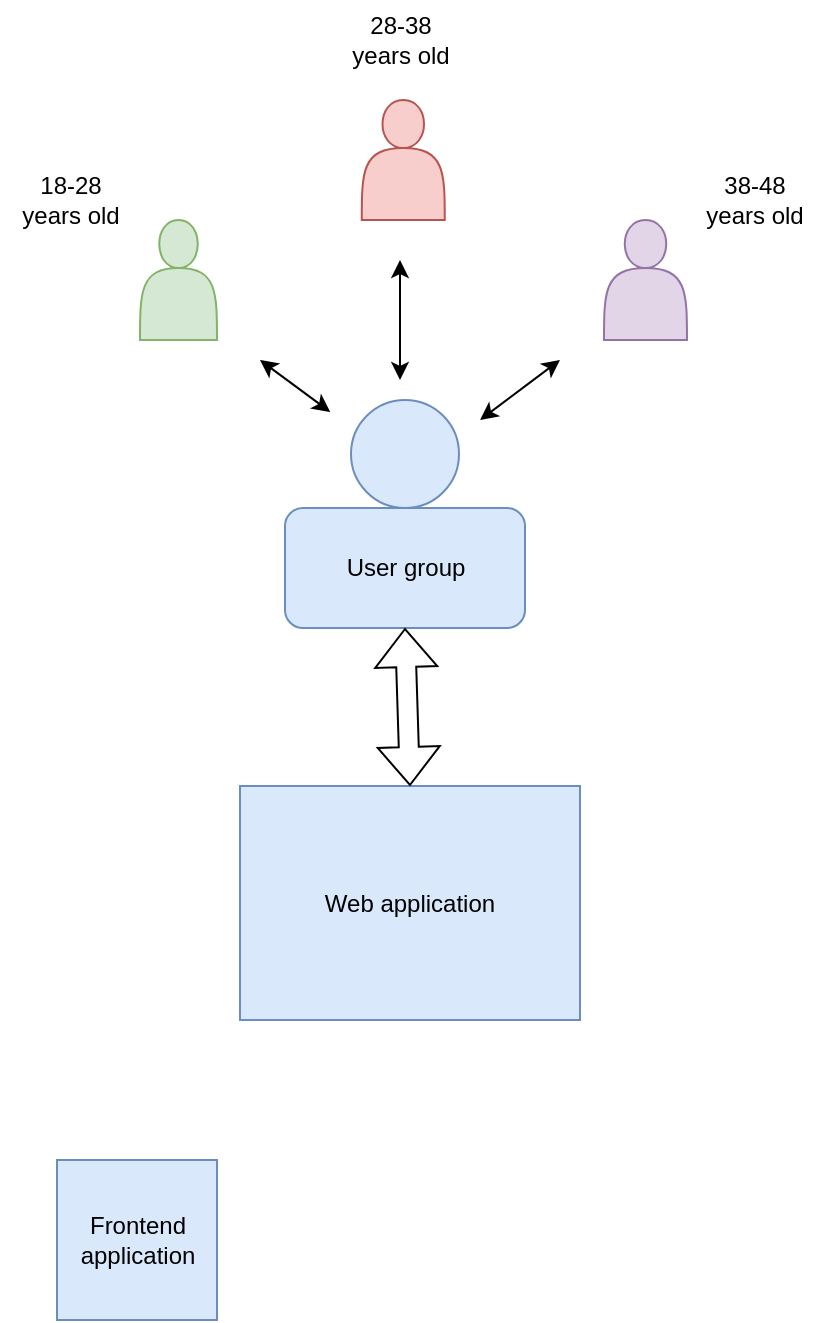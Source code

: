 <mxfile version="24.3.1" type="github">
  <diagram id="prtHgNgQTEPvFCAcTncT" name="Page-1">
    <mxGraphModel dx="654" dy="1906" grid="1" gridSize="10" guides="1" tooltips="1" connect="1" arrows="1" fold="1" page="1" pageScale="1" pageWidth="827" pageHeight="1169" math="0" shadow="0">
      <root>
        <mxCell id="0" />
        <mxCell id="1" parent="0" />
        <mxCell id="jflDCZqAaWjYb9wbbqbs-2" value="User group" style="rounded=1;whiteSpace=wrap;html=1;fillColor=#dae8fc;strokeColor=#6c8ebf;" parent="1" vertex="1">
          <mxGeometry x="350.5" y="-766" width="120" height="60" as="geometry" />
        </mxCell>
        <mxCell id="jflDCZqAaWjYb9wbbqbs-3" value="" style="ellipse;whiteSpace=wrap;html=1;aspect=fixed;fillColor=#dae8fc;strokeColor=#6c8ebf;" parent="1" vertex="1">
          <mxGeometry x="383.5" y="-820" width="54" height="54" as="geometry" />
        </mxCell>
        <mxCell id="jflDCZqAaWjYb9wbbqbs-5" value="Web application" style="rounded=0;whiteSpace=wrap;html=1;labelBackgroundColor=none;fillColor=#dae8fc;strokeColor=#6c8ebf;" parent="1" vertex="1">
          <mxGeometry x="328" y="-627" width="170" height="117" as="geometry" />
        </mxCell>
        <mxCell id="jflDCZqAaWjYb9wbbqbs-7" value="" style="shape=actor;whiteSpace=wrap;html=1;fillColor=#d5e8d4;strokeColor=#82b366;" parent="1" vertex="1">
          <mxGeometry x="278" y="-910" width="38.5" height="60" as="geometry" />
        </mxCell>
        <mxCell id="jflDCZqAaWjYb9wbbqbs-8" value="" style="shape=actor;whiteSpace=wrap;html=1;fillColor=#f8cecc;strokeColor=#b85450;" parent="1" vertex="1">
          <mxGeometry x="388.88" y="-970" width="41.5" height="60" as="geometry" />
        </mxCell>
        <mxCell id="jflDCZqAaWjYb9wbbqbs-9" value="" style="shape=actor;whiteSpace=wrap;html=1;fillColor=#e1d5e7;strokeColor=#9673a6;" parent="1" vertex="1">
          <mxGeometry x="510" y="-910" width="41.5" height="60" as="geometry" />
        </mxCell>
        <mxCell id="jflDCZqAaWjYb9wbbqbs-10" value="" style="shape=flexArrow;endArrow=classic;startArrow=classic;html=1;rounded=0;entryX=0.5;entryY=1;entryDx=0;entryDy=0;exitX=0.5;exitY=0;exitDx=0;exitDy=0;" parent="1" source="jflDCZqAaWjYb9wbbqbs-5" target="jflDCZqAaWjYb9wbbqbs-2" edge="1">
          <mxGeometry width="100" height="100" relative="1" as="geometry">
            <mxPoint x="508" y="-510" as="sourcePoint" />
            <mxPoint x="608" y="-610" as="targetPoint" />
          </mxGeometry>
        </mxCell>
        <mxCell id="jflDCZqAaWjYb9wbbqbs-12" value="" style="endArrow=classic;html=1;rounded=0;startArrow=classic;" parent="1" edge="1">
          <mxGeometry width="50" height="50" relative="1" as="geometry">
            <mxPoint x="448" y="-810" as="sourcePoint" />
            <mxPoint x="488" y="-840" as="targetPoint" />
          </mxGeometry>
        </mxCell>
        <mxCell id="jflDCZqAaWjYb9wbbqbs-14" value="" style="endArrow=classic;html=1;rounded=0;startArrow=classic;" parent="1" edge="1">
          <mxGeometry width="50" height="50" relative="1" as="geometry">
            <mxPoint x="408" y="-830" as="sourcePoint" />
            <mxPoint x="408" y="-890" as="targetPoint" />
          </mxGeometry>
        </mxCell>
        <mxCell id="jflDCZqAaWjYb9wbbqbs-15" value="" style="endArrow=classic;html=1;rounded=0;startArrow=classic;" parent="1" edge="1">
          <mxGeometry width="50" height="50" relative="1" as="geometry">
            <mxPoint x="373.13" y="-814" as="sourcePoint" />
            <mxPoint x="338" y="-840" as="targetPoint" />
          </mxGeometry>
        </mxCell>
        <mxCell id="jflDCZqAaWjYb9wbbqbs-16" value="18-28&lt;div&gt;years old&lt;/div&gt;" style="text;html=1;align=center;verticalAlign=middle;resizable=0;points=[];autosize=1;strokeColor=none;fillColor=none;" parent="1" vertex="1">
          <mxGeometry x="208" y="-940" width="70" height="40" as="geometry" />
        </mxCell>
        <mxCell id="jflDCZqAaWjYb9wbbqbs-17" value="28-38&lt;div&gt;years old&lt;/div&gt;" style="text;html=1;align=center;verticalAlign=middle;resizable=0;points=[];autosize=1;strokeColor=none;fillColor=none;" parent="1" vertex="1">
          <mxGeometry x="373.13" y="-1020" width="70" height="40" as="geometry" />
        </mxCell>
        <mxCell id="jflDCZqAaWjYb9wbbqbs-18" value="38-48&lt;div&gt;years old&lt;/div&gt;" style="text;html=1;align=center;verticalAlign=middle;resizable=0;points=[];autosize=1;strokeColor=none;fillColor=none;" parent="1" vertex="1">
          <mxGeometry x="549.5" y="-940" width="70" height="40" as="geometry" />
        </mxCell>
        <mxCell id="jflDCZqAaWjYb9wbbqbs-22" value="Frontend application" style="whiteSpace=wrap;html=1;aspect=fixed;fillColor=#dae8fc;strokeColor=#6c8ebf;" parent="1" vertex="1">
          <mxGeometry x="236.5" y="-440" width="80" height="80" as="geometry" />
        </mxCell>
      </root>
    </mxGraphModel>
  </diagram>
</mxfile>
